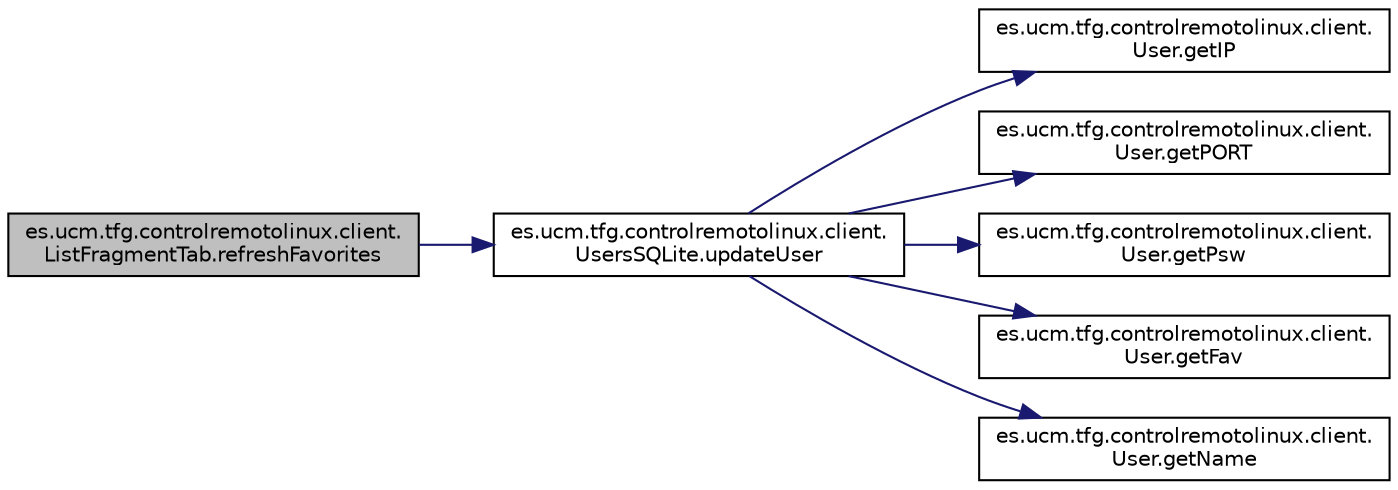 digraph "es.ucm.tfg.controlremotolinux.client.ListFragmentTab.refreshFavorites"
{
  edge [fontname="Helvetica",fontsize="10",labelfontname="Helvetica",labelfontsize="10"];
  node [fontname="Helvetica",fontsize="10",shape=record];
  rankdir="LR";
  Node1 [label="es.ucm.tfg.controlremotolinux.client.\lListFragmentTab.refreshFavorites",height=0.2,width=0.4,color="black", fillcolor="grey75", style="filled" fontcolor="black"];
  Node1 -> Node2 [color="midnightblue",fontsize="10",style="solid"];
  Node2 [label="es.ucm.tfg.controlremotolinux.client.\lUsersSQLite.updateUser",height=0.2,width=0.4,color="black", fillcolor="white", style="filled",URL="$classes_1_1ucm_1_1tfg_1_1controlremotolinux_1_1client_1_1UsersSQLite.html#ac8ea0dcee092382501e3f75b2eaf73d4",tooltip="Actualizando usuario."];
  Node2 -> Node3 [color="midnightblue",fontsize="10",style="solid"];
  Node3 [label="es.ucm.tfg.controlremotolinux.client.\lUser.getIP",height=0.2,width=0.4,color="black", fillcolor="white", style="filled",URL="$classes_1_1ucm_1_1tfg_1_1controlremotolinux_1_1client_1_1User.html#a3ca42d141d23695fb23267259d66ba8d"];
  Node2 -> Node4 [color="midnightblue",fontsize="10",style="solid"];
  Node4 [label="es.ucm.tfg.controlremotolinux.client.\lUser.getPORT",height=0.2,width=0.4,color="black", fillcolor="white", style="filled",URL="$classes_1_1ucm_1_1tfg_1_1controlremotolinux_1_1client_1_1User.html#a4360af18965579e2dd9055d8255519b4"];
  Node2 -> Node5 [color="midnightblue",fontsize="10",style="solid"];
  Node5 [label="es.ucm.tfg.controlremotolinux.client.\lUser.getPsw",height=0.2,width=0.4,color="black", fillcolor="white", style="filled",URL="$classes_1_1ucm_1_1tfg_1_1controlremotolinux_1_1client_1_1User.html#a503cace3feb13cc0094741f2ef3e0c43"];
  Node2 -> Node6 [color="midnightblue",fontsize="10",style="solid"];
  Node6 [label="es.ucm.tfg.controlremotolinux.client.\lUser.getFav",height=0.2,width=0.4,color="black", fillcolor="white", style="filled",URL="$classes_1_1ucm_1_1tfg_1_1controlremotolinux_1_1client_1_1User.html#afeef5440c51148475ec40449f811e731"];
  Node2 -> Node7 [color="midnightblue",fontsize="10",style="solid"];
  Node7 [label="es.ucm.tfg.controlremotolinux.client.\lUser.getName",height=0.2,width=0.4,color="black", fillcolor="white", style="filled",URL="$classes_1_1ucm_1_1tfg_1_1controlremotolinux_1_1client_1_1User.html#a9a224b1386a94768f5fcecd2808a9233"];
}
